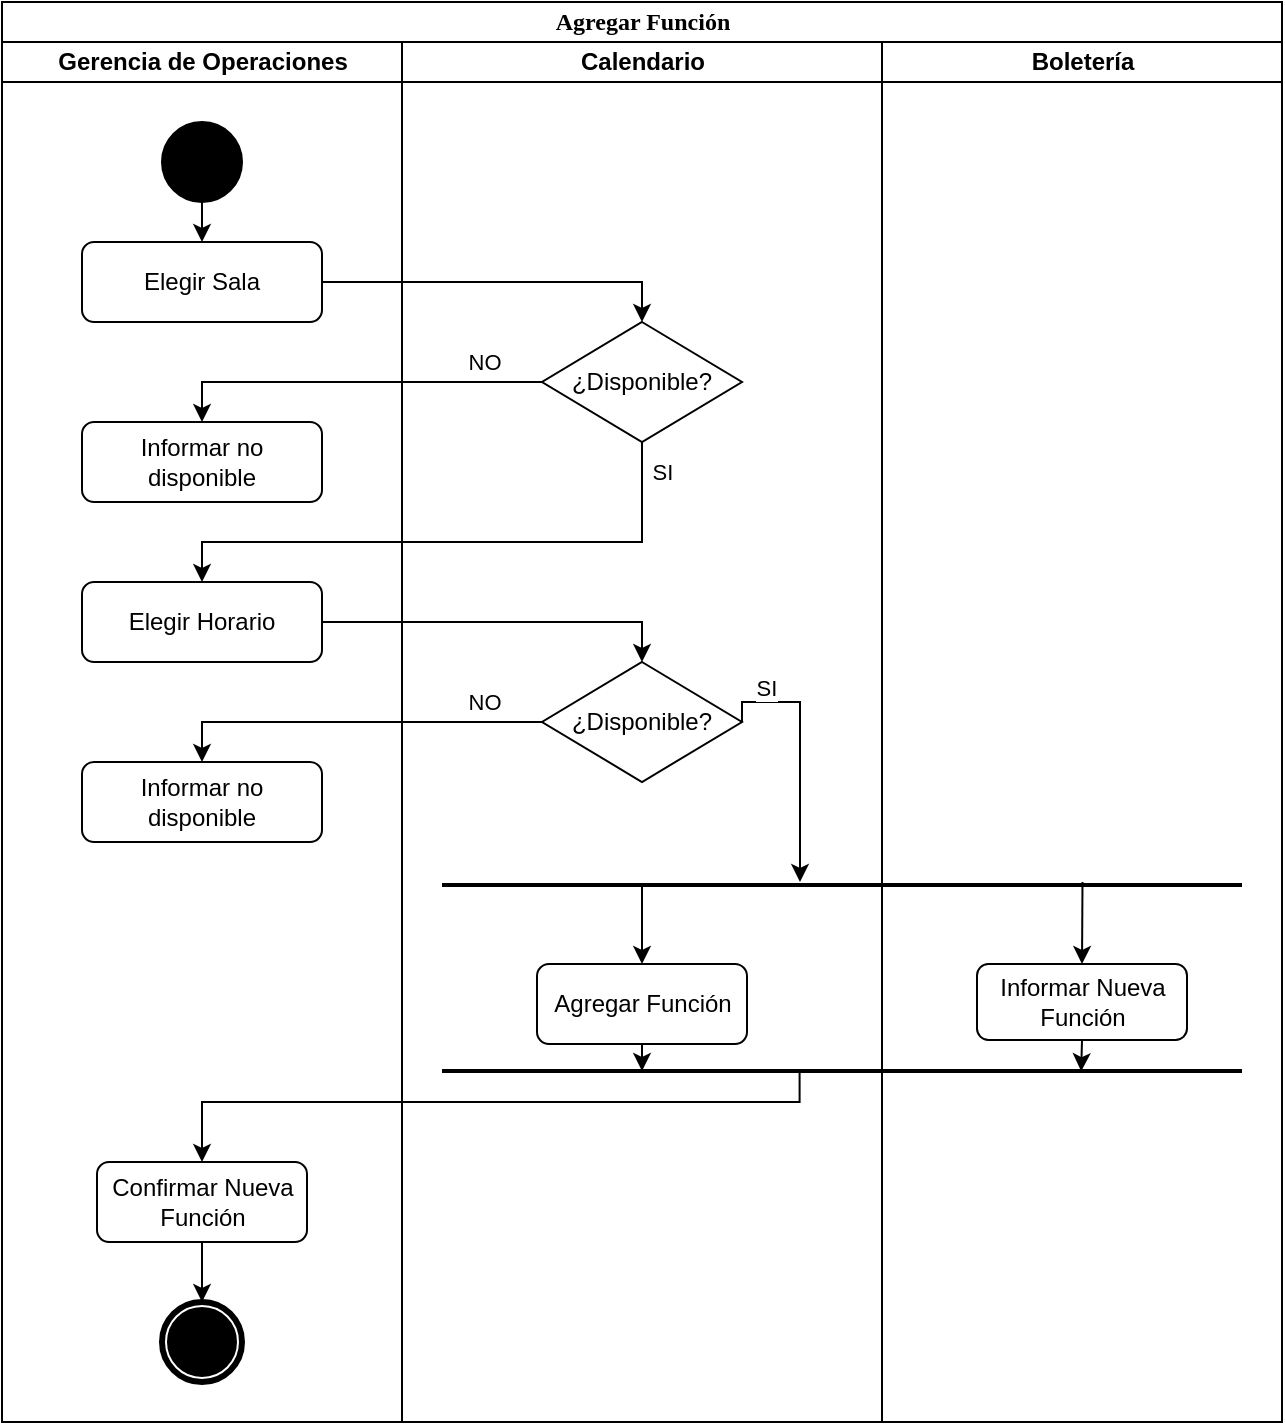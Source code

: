 <mxfile version="14.4.4" type="device"><diagram name="Page-1" id="0783ab3e-0a74-02c8-0abd-f7b4e66b4bec"><mxGraphModel dx="1308" dy="1014" grid="1" gridSize="10" guides="1" tooltips="1" connect="1" arrows="1" fold="1" page="1" pageScale="1" pageWidth="850" pageHeight="1100" background="#ffffff" math="0" shadow="0"><root><mxCell id="0"/><mxCell id="1" parent="0"/><mxCell id="efJXMmaRvBHKhBOGT_b9-6" value="Agregar Función" style="swimlane;html=1;childLayout=stackLayout;startSize=20;rounded=0;shadow=0;comic=0;labelBackgroundColor=none;strokeWidth=1;fontFamily=Verdana;fontSize=12;align=center;" parent="1" vertex="1"><mxGeometry x="1200" y="250" width="640" height="710" as="geometry"/></mxCell><mxCell id="efJXMmaRvBHKhBOGT_b9-11" value="Gerencia de Operaciones" style="swimlane;html=1;startSize=20;" parent="efJXMmaRvBHKhBOGT_b9-6" vertex="1"><mxGeometry y="20" width="200" height="690" as="geometry"/></mxCell><mxCell id="efJXMmaRvBHKhBOGT_b9-12" value="Elegir Sala" style="rounded=1;whiteSpace=wrap;html=1;" parent="efJXMmaRvBHKhBOGT_b9-11" vertex="1"><mxGeometry x="40" y="100" width="120" height="40" as="geometry"/></mxCell><mxCell id="efJXMmaRvBHKhBOGT_b9-13" value="" style="ellipse;html=1;shape=endState;fillColor=#000000;strokeWidth=3;" parent="efJXMmaRvBHKhBOGT_b9-11" vertex="1"><mxGeometry x="80" y="630" width="40" height="40" as="geometry"/></mxCell><mxCell id="efJXMmaRvBHKhBOGT_b9-8" style="edgeStyle=orthogonalEdgeStyle;rounded=0;orthogonalLoop=1;jettySize=auto;html=1;" parent="efJXMmaRvBHKhBOGT_b9-11" source="efJXMmaRvBHKhBOGT_b9-9" edge="1"><mxGeometry relative="1" as="geometry"><mxPoint x="100" y="100" as="targetPoint"/></mxGeometry></mxCell><mxCell id="efJXMmaRvBHKhBOGT_b9-9" value="" style="ellipse;whiteSpace=wrap;html=1;rounded=0;shadow=0;comic=0;labelBackgroundColor=none;strokeWidth=1;fillColor=#000000;fontFamily=Verdana;fontSize=12;align=center;" parent="efJXMmaRvBHKhBOGT_b9-11" vertex="1"><mxGeometry x="80" y="40" width="40" height="40" as="geometry"/></mxCell><mxCell id="FFVYk0PFFx6tx9LMb9oT-11" value="Informar no disponible" style="rounded=1;whiteSpace=wrap;html=1;" vertex="1" parent="efJXMmaRvBHKhBOGT_b9-11"><mxGeometry x="40" y="190" width="120" height="40" as="geometry"/></mxCell><mxCell id="FFVYk0PFFx6tx9LMb9oT-15" value="Elegir Horario" style="rounded=1;whiteSpace=wrap;html=1;" vertex="1" parent="efJXMmaRvBHKhBOGT_b9-11"><mxGeometry x="40" y="270" width="120" height="40" as="geometry"/></mxCell><mxCell id="FFVYk0PFFx6tx9LMb9oT-20" value="Informar no disponible" style="rounded=1;whiteSpace=wrap;html=1;" vertex="1" parent="efJXMmaRvBHKhBOGT_b9-11"><mxGeometry x="40" y="360" width="120" height="40" as="geometry"/></mxCell><mxCell id="FFVYk0PFFx6tx9LMb9oT-31" style="edgeStyle=orthogonalEdgeStyle;rounded=0;orthogonalLoop=1;jettySize=auto;html=1;exitX=0.5;exitY=1;exitDx=0;exitDy=0;entryX=0.5;entryY=0;entryDx=0;entryDy=0;" edge="1" parent="efJXMmaRvBHKhBOGT_b9-11" source="FFVYk0PFFx6tx9LMb9oT-28" target="efJXMmaRvBHKhBOGT_b9-13"><mxGeometry relative="1" as="geometry"/></mxCell><mxCell id="FFVYk0PFFx6tx9LMb9oT-28" value="Confirmar Nueva&lt;br&gt;Función" style="rounded=1;whiteSpace=wrap;html=1;" vertex="1" parent="efJXMmaRvBHKhBOGT_b9-11"><mxGeometry x="47.5" y="560" width="105" height="40" as="geometry"/></mxCell><mxCell id="efJXMmaRvBHKhBOGT_b9-21" value="Calendario" style="swimlane;html=1;startSize=20;" parent="efJXMmaRvBHKhBOGT_b9-6" vertex="1"><mxGeometry x="200" y="20" width="240" height="690" as="geometry"/></mxCell><mxCell id="efJXMmaRvBHKhBOGT_b9-22" value="Agregar Función" style="rounded=1;whiteSpace=wrap;html=1;" parent="efJXMmaRvBHKhBOGT_b9-21" vertex="1"><mxGeometry x="67.5" y="461" width="105" height="40" as="geometry"/></mxCell><mxCell id="FFVYk0PFFx6tx9LMb9oT-9" value="¿Disponible?" style="rhombus;whiteSpace=wrap;html=1;" vertex="1" parent="efJXMmaRvBHKhBOGT_b9-21"><mxGeometry x="70" y="140" width="100" height="60" as="geometry"/></mxCell><mxCell id="FFVYk0PFFx6tx9LMb9oT-16" value="¿Disponible?" style="rhombus;whiteSpace=wrap;html=1;" vertex="1" parent="efJXMmaRvBHKhBOGT_b9-21"><mxGeometry x="70" y="310" width="100" height="60" as="geometry"/></mxCell><mxCell id="efJXMmaRvBHKhBOGT_b9-15" value="Boletería" style="swimlane;html=1;startSize=20;" parent="efJXMmaRvBHKhBOGT_b9-6" vertex="1"><mxGeometry x="440" y="20" width="200" height="690" as="geometry"/></mxCell><mxCell id="efJXMmaRvBHKhBOGT_b9-16" value="Informar Nueva Función" style="rounded=1;whiteSpace=wrap;html=1;" parent="efJXMmaRvBHKhBOGT_b9-15" vertex="1"><mxGeometry x="47.5" y="461" width="105" height="38" as="geometry"/></mxCell><mxCell id="FFVYk0PFFx6tx9LMb9oT-8" style="edgeStyle=orthogonalEdgeStyle;rounded=0;orthogonalLoop=1;jettySize=auto;html=1;exitX=1;exitY=0.5;exitDx=0;exitDy=0;entryX=0.5;entryY=0;entryDx=0;entryDy=0;" edge="1" parent="efJXMmaRvBHKhBOGT_b9-6" source="efJXMmaRvBHKhBOGT_b9-12" target="FFVYk0PFFx6tx9LMb9oT-9"><mxGeometry relative="1" as="geometry"><mxPoint x="300" y="170" as="targetPoint"/></mxGeometry></mxCell><mxCell id="FFVYk0PFFx6tx9LMb9oT-10" style="edgeStyle=orthogonalEdgeStyle;rounded=0;orthogonalLoop=1;jettySize=auto;html=1;entryX=0.5;entryY=0;entryDx=0;entryDy=0;" edge="1" parent="efJXMmaRvBHKhBOGT_b9-6" source="FFVYk0PFFx6tx9LMb9oT-9" target="FFVYk0PFFx6tx9LMb9oT-11"><mxGeometry relative="1" as="geometry"><mxPoint x="250" y="250" as="targetPoint"/></mxGeometry></mxCell><mxCell id="FFVYk0PFFx6tx9LMb9oT-12" value="NO" style="edgeLabel;html=1;align=center;verticalAlign=middle;resizable=0;points=[];" vertex="1" connectable="0" parent="FFVYk0PFFx6tx9LMb9oT-10"><mxGeometry x="-0.742" y="3" relative="1" as="geometry"><mxPoint x="-4.33" y="-13" as="offset"/></mxGeometry></mxCell><mxCell id="FFVYk0PFFx6tx9LMb9oT-14" style="edgeStyle=orthogonalEdgeStyle;rounded=0;orthogonalLoop=1;jettySize=auto;html=1;exitX=0.5;exitY=1;exitDx=0;exitDy=0;entryX=0.5;entryY=0;entryDx=0;entryDy=0;" edge="1" parent="efJXMmaRvBHKhBOGT_b9-6" source="FFVYk0PFFx6tx9LMb9oT-9" target="FFVYk0PFFx6tx9LMb9oT-15"><mxGeometry relative="1" as="geometry"><mxPoint x="100" y="320" as="targetPoint"/><Array as="points"><mxPoint x="320" y="270"/><mxPoint x="100" y="270"/></Array></mxGeometry></mxCell><mxCell id="FFVYk0PFFx6tx9LMb9oT-19" value="SI" style="edgeLabel;html=1;align=center;verticalAlign=middle;resizable=0;points=[];" vertex="1" connectable="0" parent="FFVYk0PFFx6tx9LMb9oT-14"><mxGeometry x="-0.9" y="-1" relative="1" as="geometry"><mxPoint x="11" as="offset"/></mxGeometry></mxCell><mxCell id="FFVYk0PFFx6tx9LMb9oT-17" style="edgeStyle=orthogonalEdgeStyle;rounded=0;orthogonalLoop=1;jettySize=auto;html=1;entryX=0.5;entryY=0;entryDx=0;entryDy=0;" edge="1" parent="efJXMmaRvBHKhBOGT_b9-6" source="FFVYk0PFFx6tx9LMb9oT-15" target="FFVYk0PFFx6tx9LMb9oT-16"><mxGeometry relative="1" as="geometry"/></mxCell><mxCell id="FFVYk0PFFx6tx9LMb9oT-22" style="edgeStyle=orthogonalEdgeStyle;rounded=0;orthogonalLoop=1;jettySize=auto;html=1;entryX=0.5;entryY=0;entryDx=0;entryDy=0;exitX=0;exitY=0.5;exitDx=0;exitDy=0;" edge="1" parent="efJXMmaRvBHKhBOGT_b9-6" target="FFVYk0PFFx6tx9LMb9oT-20" source="FFVYk0PFFx6tx9LMb9oT-16"><mxGeometry relative="1" as="geometry"><mxPoint x="-1260" y="170" as="targetPoint"/><mxPoint x="-40" y="350" as="sourcePoint"/></mxGeometry></mxCell><mxCell id="FFVYk0PFFx6tx9LMb9oT-23" value="NO" style="edgeLabel;html=1;align=center;verticalAlign=middle;resizable=0;points=[];" vertex="1" connectable="0" parent="FFVYk0PFFx6tx9LMb9oT-22"><mxGeometry x="-0.742" y="3" relative="1" as="geometry"><mxPoint x="-4.33" y="-13" as="offset"/></mxGeometry></mxCell><mxCell id="efJXMmaRvBHKhBOGT_b9-25" value="" style="line;strokeWidth=2;html=1;" parent="1" vertex="1"><mxGeometry x="1420" y="680" width="400" height="23" as="geometry"/></mxCell><mxCell id="efJXMmaRvBHKhBOGT_b9-28" value="" style="line;strokeWidth=2;html=1;" parent="1" vertex="1"><mxGeometry x="1420" y="773" width="400" height="23" as="geometry"/></mxCell><mxCell id="efJXMmaRvBHKhBOGT_b9-29" style="edgeStyle=orthogonalEdgeStyle;rounded=0;orthogonalLoop=1;jettySize=auto;html=1;startArrow=none;startFill=0;endArrow=classic;endFill=1;entryX=0.5;entryY=0;entryDx=0;entryDy=0;" parent="1" edge="1" target="efJXMmaRvBHKhBOGT_b9-16"><mxGeometry relative="1" as="geometry"><mxPoint x="1499.82" y="734.004" as="targetPoint"/><mxPoint x="1740.25" y="690" as="sourcePoint"/><Array as="points"><mxPoint x="1740.25" y="690"/></Array></mxGeometry></mxCell><mxCell id="FFVYk0PFFx6tx9LMb9oT-24" style="edgeStyle=orthogonalEdgeStyle;rounded=0;orthogonalLoop=1;jettySize=auto;html=1;exitX=1;exitY=0.5;exitDx=0;exitDy=0;" edge="1" parent="1" source="FFVYk0PFFx6tx9LMb9oT-16"><mxGeometry relative="1" as="geometry"><mxPoint x="1599" y="690" as="targetPoint"/><mxPoint x="1210" y="620" as="sourcePoint"/><Array as="points"><mxPoint x="1599" y="600"/></Array></mxGeometry></mxCell><mxCell id="FFVYk0PFFx6tx9LMb9oT-25" value="SI" style="edgeLabel;html=1;align=center;verticalAlign=middle;resizable=0;points=[];" vertex="1" connectable="0" parent="FFVYk0PFFx6tx9LMb9oT-24"><mxGeometry x="-0.9" y="-1" relative="1" as="geometry"><mxPoint x="11" y="-11" as="offset"/></mxGeometry></mxCell><mxCell id="FFVYk0PFFx6tx9LMb9oT-27" style="edgeStyle=orthogonalEdgeStyle;rounded=0;orthogonalLoop=1;jettySize=auto;html=1;startArrow=none;startFill=0;endArrow=classic;endFill=1;exitX=0.25;exitY=0.5;exitDx=0;exitDy=0;exitPerimeter=0;entryX=0.5;entryY=0;entryDx=0;entryDy=0;" edge="1" parent="1" source="efJXMmaRvBHKhBOGT_b9-25" target="efJXMmaRvBHKhBOGT_b9-22"><mxGeometry relative="1" as="geometry"><mxPoint x="1540" y="710" as="targetPoint"/><mxPoint x="1520.05" y="690" as="sourcePoint"/><Array as="points"/></mxGeometry></mxCell><mxCell id="FFVYk0PFFx6tx9LMb9oT-3" style="edgeStyle=orthogonalEdgeStyle;rounded=0;orthogonalLoop=1;jettySize=auto;html=1;startArrow=none;startFill=0;endArrow=classic;endFill=1;entryX=0.25;entryY=0.5;entryDx=0;entryDy=0;entryPerimeter=0;exitX=0.5;exitY=1;exitDx=0;exitDy=0;" edge="1" parent="1" source="efJXMmaRvBHKhBOGT_b9-22" target="efJXMmaRvBHKhBOGT_b9-28"><mxGeometry relative="1" as="geometry"><mxPoint x="1519.94" y="812.304" as="targetPoint"/><mxPoint x="1519.9" y="771.005" as="sourcePoint"/><Array as="points"/></mxGeometry></mxCell><mxCell id="FFVYk0PFFx6tx9LMb9oT-2" style="edgeStyle=orthogonalEdgeStyle;rounded=0;orthogonalLoop=1;jettySize=auto;html=1;startArrow=none;startFill=0;endArrow=classic;endFill=1;exitX=0.5;exitY=1;exitDx=0;exitDy=0;entryX=0.799;entryY=0.505;entryDx=0;entryDy=0;entryPerimeter=0;" edge="1" parent="1" source="efJXMmaRvBHKhBOGT_b9-16" target="efJXMmaRvBHKhBOGT_b9-28"><mxGeometry relative="1" as="geometry"><mxPoint x="1740" y="811" as="targetPoint"/><mxPoint x="1740.0" y="765.005" as="sourcePoint"/><Array as="points"/></mxGeometry></mxCell><mxCell id="FFVYk0PFFx6tx9LMb9oT-29" style="edgeStyle=orthogonalEdgeStyle;rounded=0;orthogonalLoop=1;jettySize=auto;html=1;exitX=0.447;exitY=0.505;exitDx=0;exitDy=0;exitPerimeter=0;entryX=0.5;entryY=0;entryDx=0;entryDy=0;" edge="1" parent="1" source="efJXMmaRvBHKhBOGT_b9-28" target="FFVYk0PFFx6tx9LMb9oT-28"><mxGeometry relative="1" as="geometry"><mxPoint x="1534.5" y="970" as="targetPoint"/><mxPoint x="1505.5" y="880" as="sourcePoint"/><Array as="points"><mxPoint x="1599" y="800"/><mxPoint x="1300" y="800"/></Array></mxGeometry></mxCell></root></mxGraphModel></diagram></mxfile>
